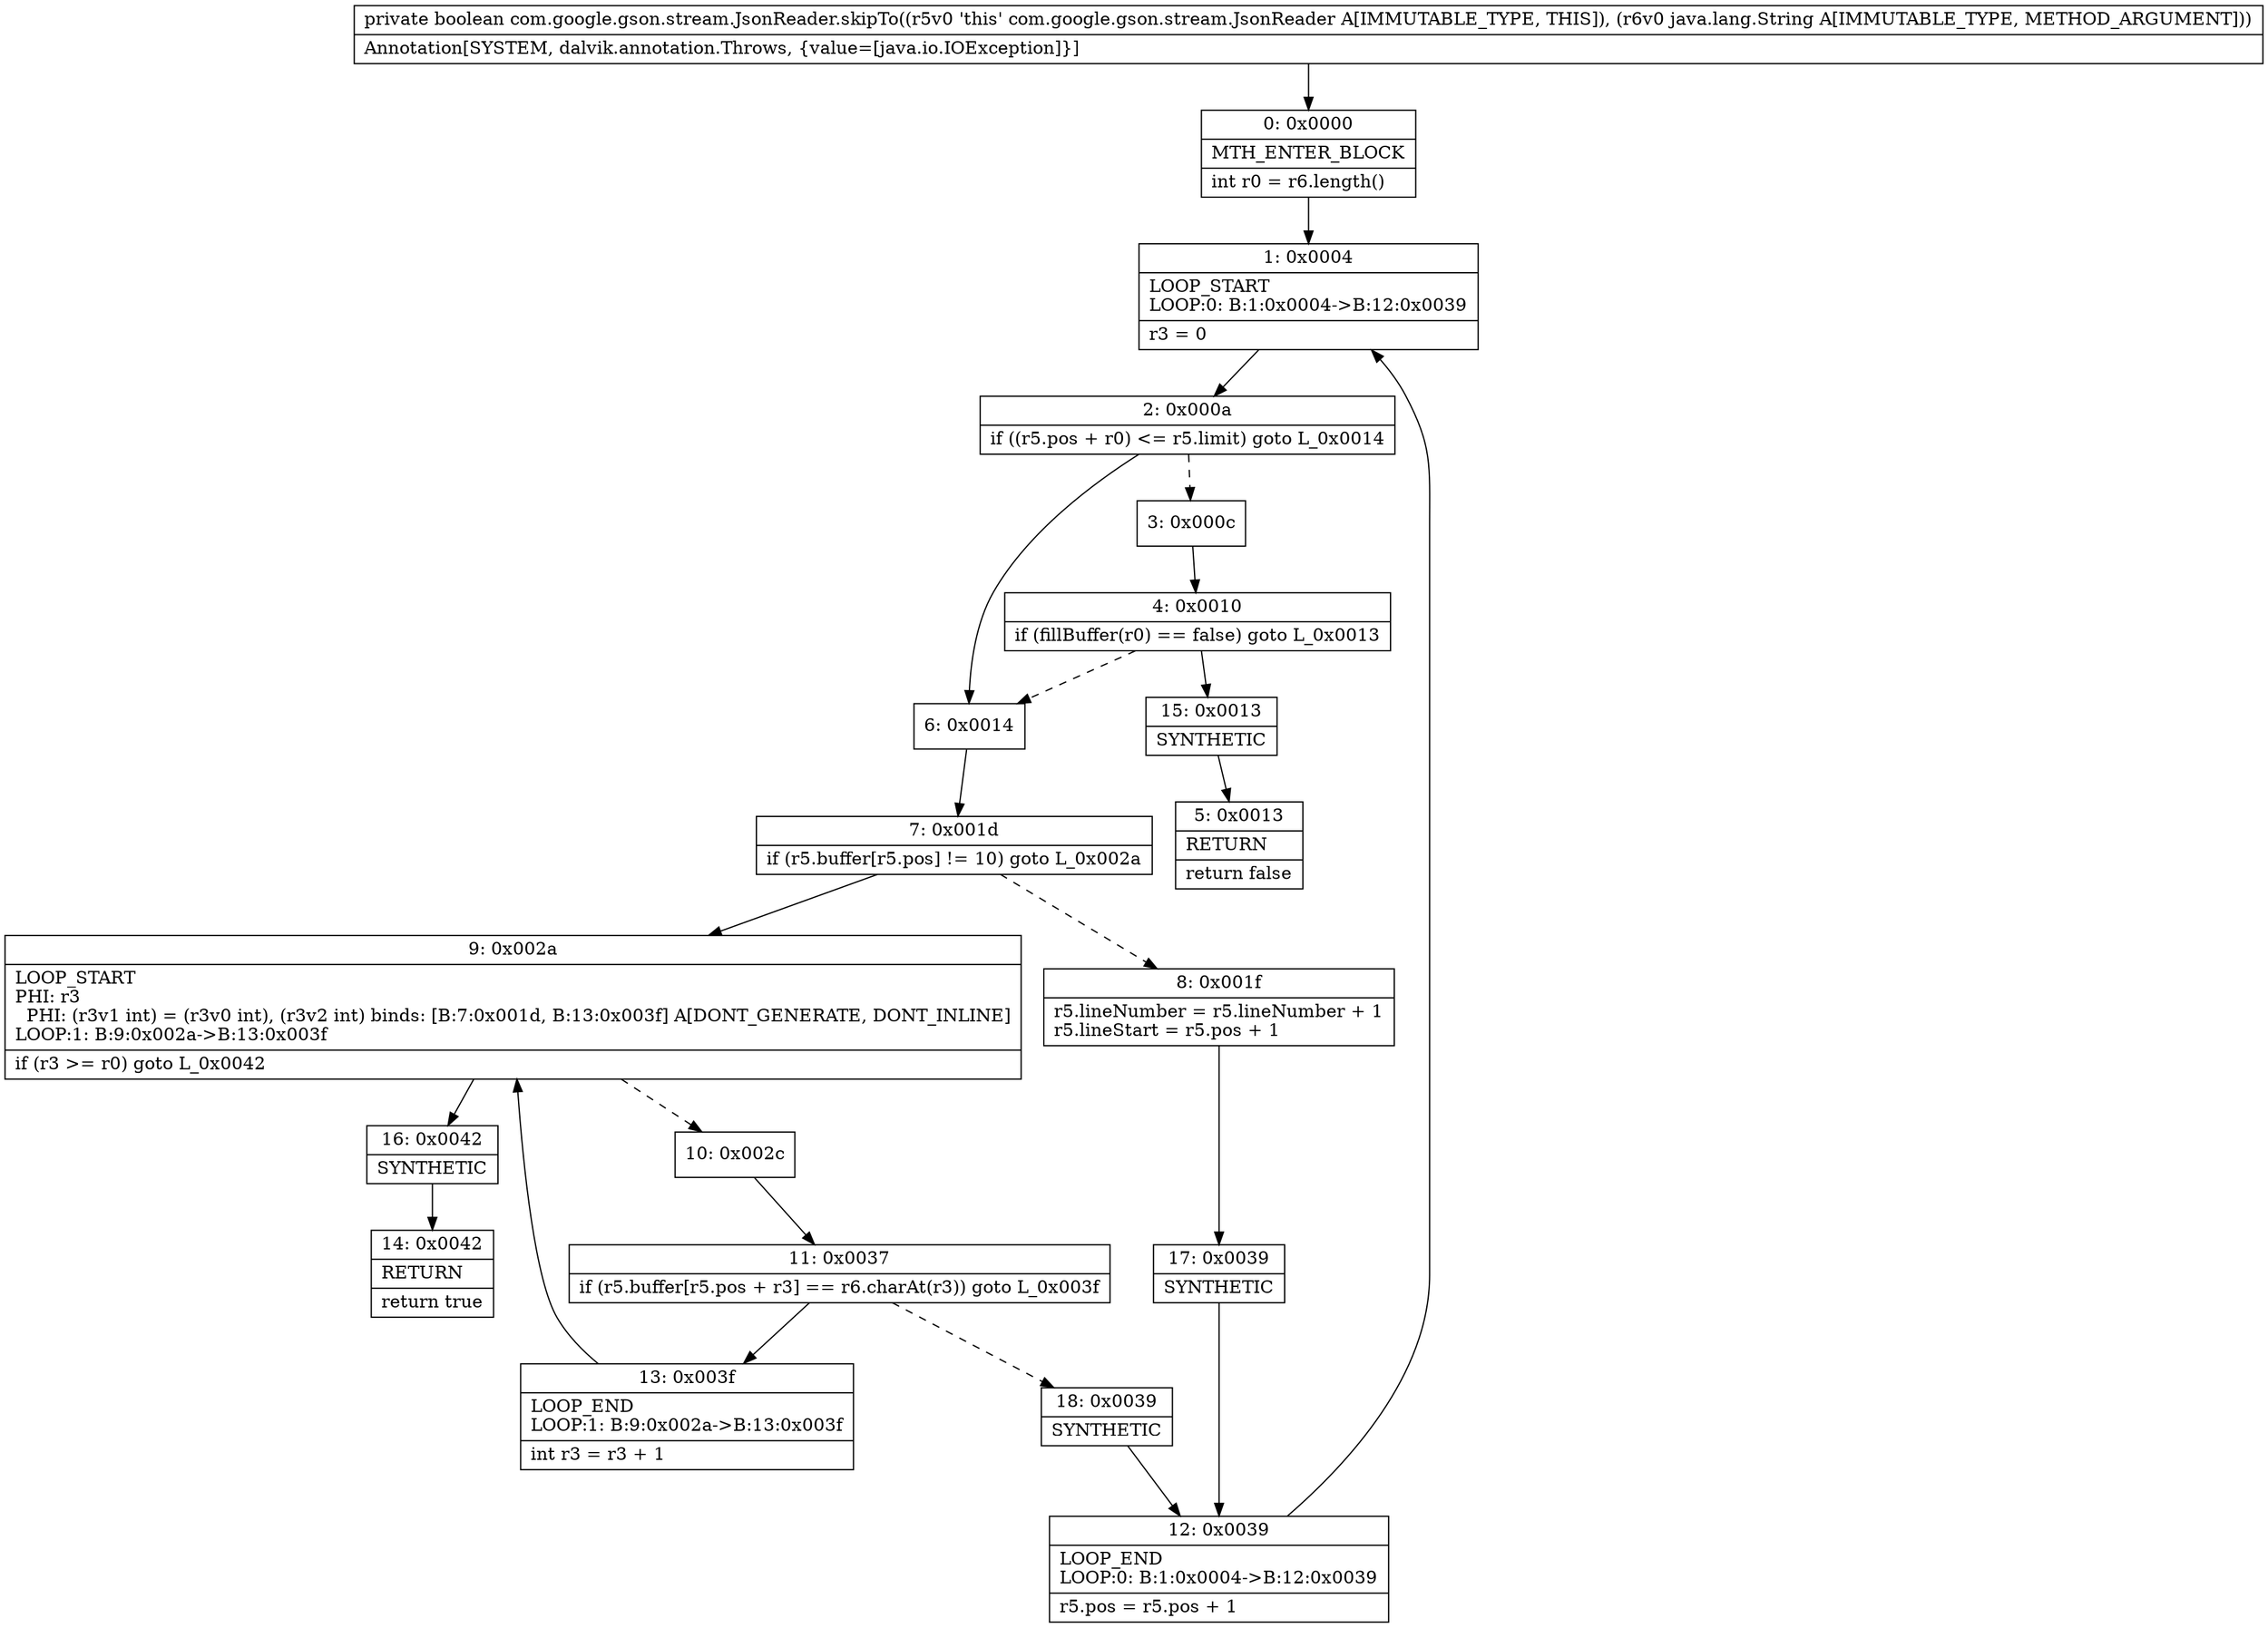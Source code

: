 digraph "CFG forcom.google.gson.stream.JsonReader.skipTo(Ljava\/lang\/String;)Z" {
Node_0 [shape=record,label="{0\:\ 0x0000|MTH_ENTER_BLOCK\l|int r0 = r6.length()\l}"];
Node_1 [shape=record,label="{1\:\ 0x0004|LOOP_START\lLOOP:0: B:1:0x0004\-\>B:12:0x0039\l|r3 = 0\l}"];
Node_2 [shape=record,label="{2\:\ 0x000a|if ((r5.pos + r0) \<= r5.limit) goto L_0x0014\l}"];
Node_3 [shape=record,label="{3\:\ 0x000c}"];
Node_4 [shape=record,label="{4\:\ 0x0010|if (fillBuffer(r0) == false) goto L_0x0013\l}"];
Node_5 [shape=record,label="{5\:\ 0x0013|RETURN\l|return false\l}"];
Node_6 [shape=record,label="{6\:\ 0x0014}"];
Node_7 [shape=record,label="{7\:\ 0x001d|if (r5.buffer[r5.pos] != 10) goto L_0x002a\l}"];
Node_8 [shape=record,label="{8\:\ 0x001f|r5.lineNumber = r5.lineNumber + 1\lr5.lineStart = r5.pos + 1\l}"];
Node_9 [shape=record,label="{9\:\ 0x002a|LOOP_START\lPHI: r3 \l  PHI: (r3v1 int) = (r3v0 int), (r3v2 int) binds: [B:7:0x001d, B:13:0x003f] A[DONT_GENERATE, DONT_INLINE]\lLOOP:1: B:9:0x002a\-\>B:13:0x003f\l|if (r3 \>= r0) goto L_0x0042\l}"];
Node_10 [shape=record,label="{10\:\ 0x002c}"];
Node_11 [shape=record,label="{11\:\ 0x0037|if (r5.buffer[r5.pos + r3] == r6.charAt(r3)) goto L_0x003f\l}"];
Node_12 [shape=record,label="{12\:\ 0x0039|LOOP_END\lLOOP:0: B:1:0x0004\-\>B:12:0x0039\l|r5.pos = r5.pos + 1\l}"];
Node_13 [shape=record,label="{13\:\ 0x003f|LOOP_END\lLOOP:1: B:9:0x002a\-\>B:13:0x003f\l|int r3 = r3 + 1\l}"];
Node_14 [shape=record,label="{14\:\ 0x0042|RETURN\l|return true\l}"];
Node_15 [shape=record,label="{15\:\ 0x0013|SYNTHETIC\l}"];
Node_16 [shape=record,label="{16\:\ 0x0042|SYNTHETIC\l}"];
Node_17 [shape=record,label="{17\:\ 0x0039|SYNTHETIC\l}"];
Node_18 [shape=record,label="{18\:\ 0x0039|SYNTHETIC\l}"];
MethodNode[shape=record,label="{private boolean com.google.gson.stream.JsonReader.skipTo((r5v0 'this' com.google.gson.stream.JsonReader A[IMMUTABLE_TYPE, THIS]), (r6v0 java.lang.String A[IMMUTABLE_TYPE, METHOD_ARGUMENT]))  | Annotation[SYSTEM, dalvik.annotation.Throws, \{value=[java.io.IOException]\}]\l}"];
MethodNode -> Node_0;
Node_0 -> Node_1;
Node_1 -> Node_2;
Node_2 -> Node_3[style=dashed];
Node_2 -> Node_6;
Node_3 -> Node_4;
Node_4 -> Node_6[style=dashed];
Node_4 -> Node_15;
Node_6 -> Node_7;
Node_7 -> Node_8[style=dashed];
Node_7 -> Node_9;
Node_8 -> Node_17;
Node_9 -> Node_10[style=dashed];
Node_9 -> Node_16;
Node_10 -> Node_11;
Node_11 -> Node_13;
Node_11 -> Node_18[style=dashed];
Node_12 -> Node_1;
Node_13 -> Node_9;
Node_15 -> Node_5;
Node_16 -> Node_14;
Node_17 -> Node_12;
Node_18 -> Node_12;
}

